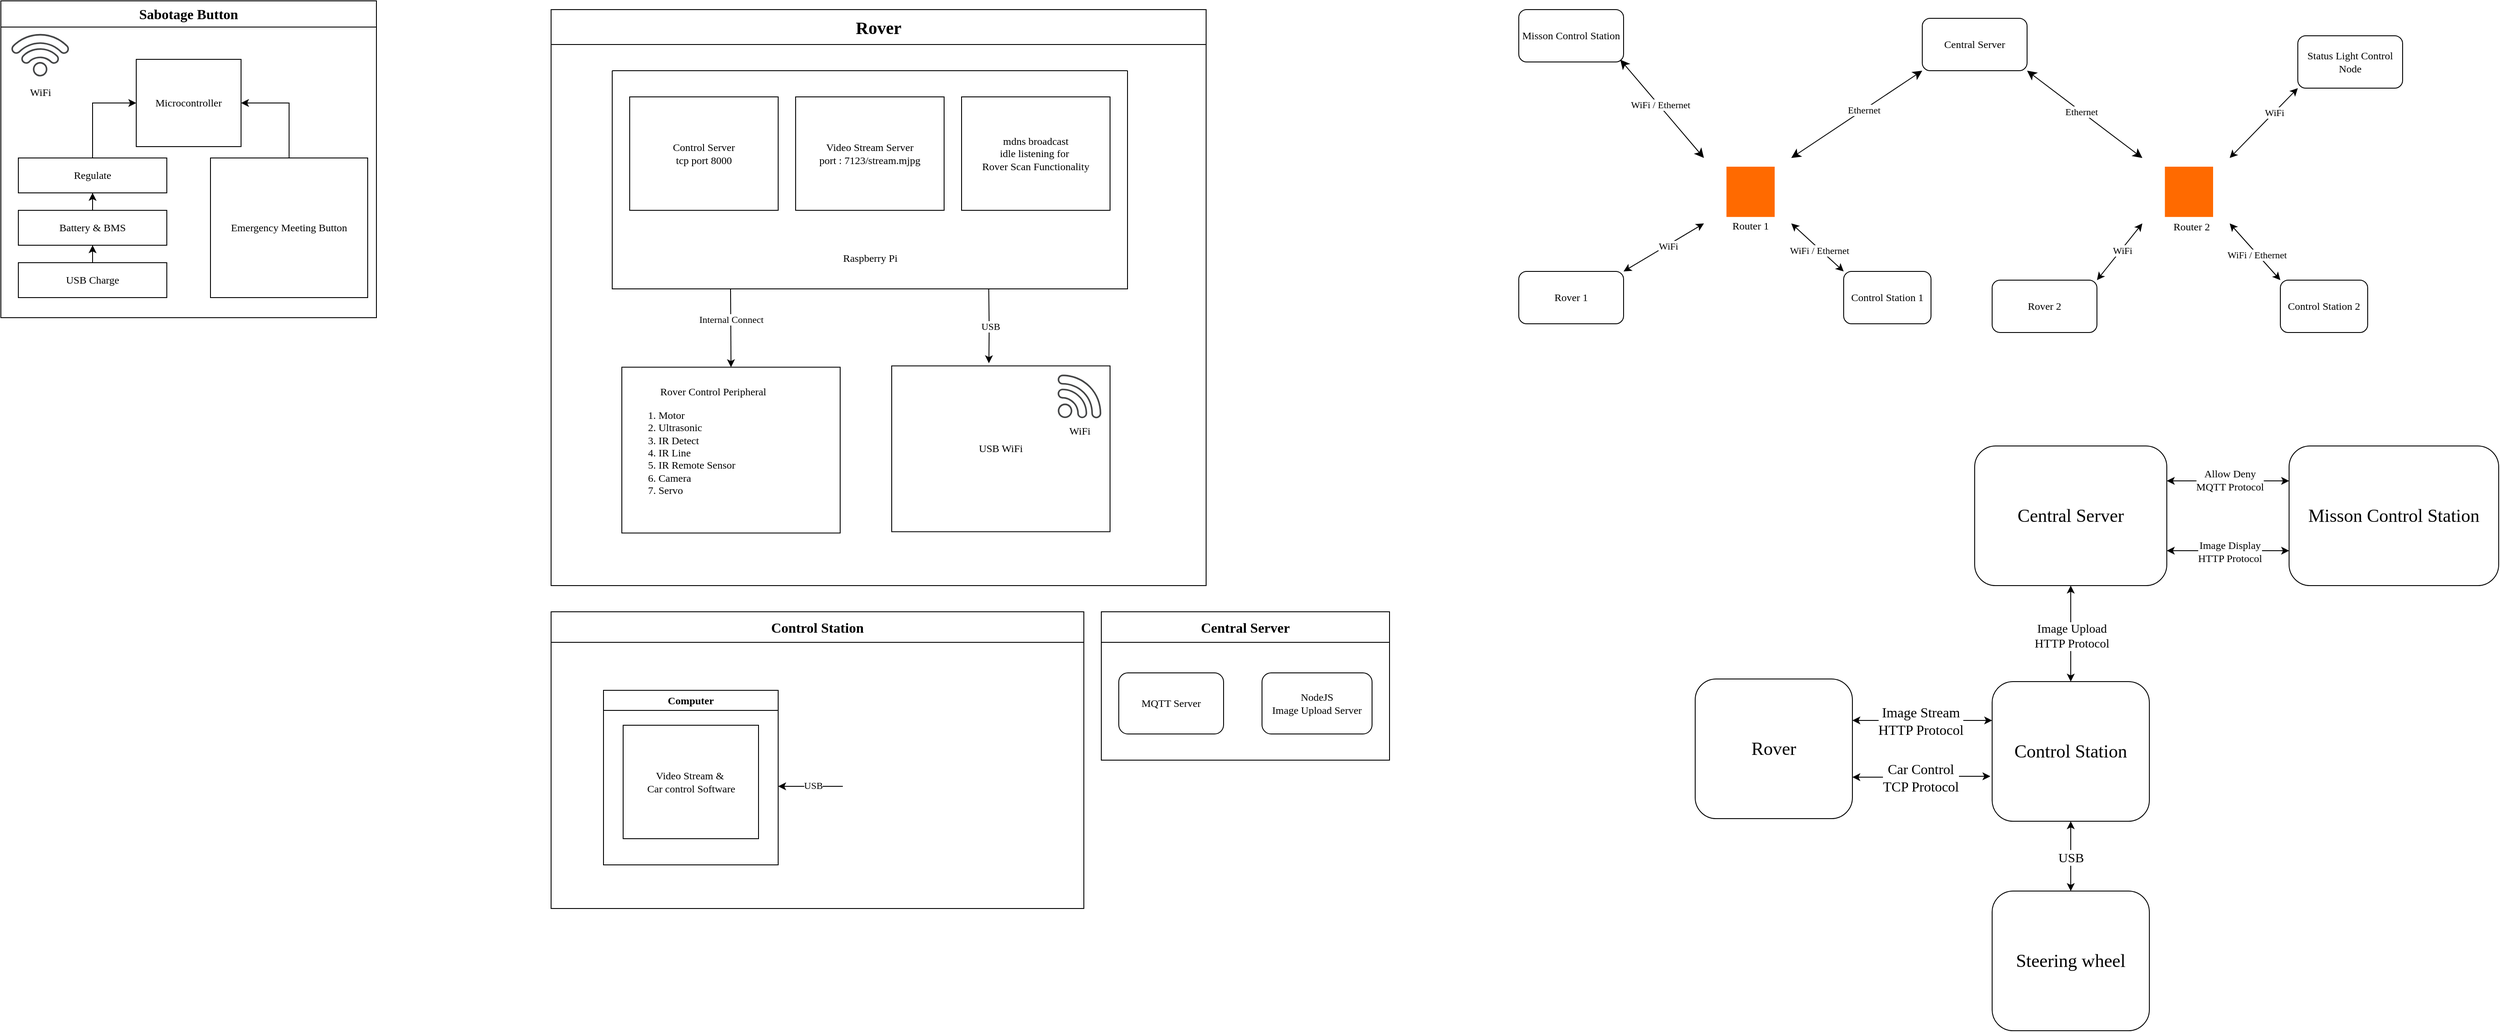 <mxfile version="26.0.9">
  <diagram name="Overview" id="UhRu1boo0Z9T6AX8Ht3w">
    <mxGraphModel dx="3324" dy="573" grid="1" gridSize="10" guides="1" tooltips="1" connect="1" arrows="1" fold="1" page="1" pageScale="1" pageWidth="2336" pageHeight="1654" math="0" shadow="0">
      <root>
        <mxCell id="0" />
        <mxCell id="1" parent="0" />
        <mxCell id="oR2cxEqv1MCWyZYLTyET-2" value="&lt;font style=&quot;font-size: 20px;&quot;&gt;Rover&lt;/font&gt;" style="swimlane;whiteSpace=wrap;html=1;startSize=40;fontFamily=Niramit;" parent="1" vertex="1">
          <mxGeometry x="60" y="60" width="750" height="660" as="geometry" />
        </mxCell>
        <mxCell id="oR2cxEqv1MCWyZYLTyET-6" value="Control Server&lt;div&gt;tcp port 8000&lt;/div&gt;" style="rounded=0;whiteSpace=wrap;html=1;fontFamily=Niramit;" parent="oR2cxEqv1MCWyZYLTyET-2" vertex="1">
          <mxGeometry x="90" y="100" width="170" height="130" as="geometry" />
        </mxCell>
        <mxCell id="oR2cxEqv1MCWyZYLTyET-8" value="Video Stream Server&lt;div&gt;port : 7123/stream.mjpg&lt;/div&gt;" style="rounded=0;whiteSpace=wrap;html=1;fontFamily=Niramit;" parent="oR2cxEqv1MCWyZYLTyET-2" vertex="1">
          <mxGeometry x="280" y="100" width="170" height="130" as="geometry" />
        </mxCell>
        <mxCell id="oR2cxEqv1MCWyZYLTyET-9" value="mdns broadcast&lt;div&gt;idle listening for&amp;nbsp;&lt;/div&gt;&lt;div&gt;Rover Scan Functionality&lt;/div&gt;" style="rounded=0;whiteSpace=wrap;html=1;fontFamily=Niramit;" parent="oR2cxEqv1MCWyZYLTyET-2" vertex="1">
          <mxGeometry x="470" y="100" width="170" height="130" as="geometry" />
        </mxCell>
        <mxCell id="oR2cxEqv1MCWyZYLTyET-14" style="edgeStyle=orthogonalEdgeStyle;rounded=0;orthogonalLoop=1;jettySize=auto;html=1;entryX=0.5;entryY=0;entryDx=0;entryDy=0;exitX=0.111;exitY=1.001;exitDx=0;exitDy=0;exitPerimeter=0;fontFamily=Niramit;" parent="oR2cxEqv1MCWyZYLTyET-2" target="oR2cxEqv1MCWyZYLTyET-13" edge="1">
          <mxGeometry relative="1" as="geometry">
            <mxPoint x="205.49" y="320" as="sourcePoint" />
          </mxGeometry>
        </mxCell>
        <mxCell id="oR2cxEqv1MCWyZYLTyET-15" value="Internal Connect" style="edgeLabel;html=1;align=center;verticalAlign=middle;resizable=0;points=[];fontFamily=Niramit;" parent="oR2cxEqv1MCWyZYLTyET-14" vertex="1" connectable="0">
          <mxGeometry x="-0.227" relative="1" as="geometry">
            <mxPoint as="offset" />
          </mxGeometry>
        </mxCell>
        <mxCell id="oR2cxEqv1MCWyZYLTyET-11" value="" style="swimlane;startSize=0;fontFamily=Niramit;" parent="oR2cxEqv1MCWyZYLTyET-2" vertex="1">
          <mxGeometry x="70" y="70" width="590" height="250" as="geometry" />
        </mxCell>
        <mxCell id="oR2cxEqv1MCWyZYLTyET-12" value="Raspberry Pi" style="text;html=1;align=center;verticalAlign=middle;resizable=0;points=[];autosize=1;strokeColor=none;fillColor=none;fontFamily=Niramit;" parent="oR2cxEqv1MCWyZYLTyET-11" vertex="1">
          <mxGeometry x="250" y="200" width="90" height="30" as="geometry" />
        </mxCell>
        <mxCell id="oR2cxEqv1MCWyZYLTyET-13" value="&lt;div&gt;&lt;br&gt;&lt;/div&gt;&amp;nbsp; &amp;nbsp; &amp;nbsp; &amp;nbsp; &amp;nbsp; &amp;nbsp; &amp;nbsp; Rover Control Peripheral&lt;div&gt;&lt;ol&gt;&lt;li style=&quot;&quot;&gt;Motor&lt;/li&gt;&lt;li style=&quot;&quot;&gt;Ultrasonic&lt;/li&gt;&lt;li style=&quot;&quot;&gt;IR Detect&lt;/li&gt;&lt;li style=&quot;&quot;&gt;IR Line&lt;/li&gt;&lt;li style=&quot;&quot;&gt;IR Remote Sensor&lt;/li&gt;&lt;li style=&quot;&quot;&gt;Camera&lt;/li&gt;&lt;li style=&quot;&quot;&gt;Servo&lt;/li&gt;&lt;/ol&gt;&lt;/div&gt;" style="rounded=0;whiteSpace=wrap;html=1;align=left;fontFamily=Niramit;verticalAlign=top;" parent="oR2cxEqv1MCWyZYLTyET-2" vertex="1">
          <mxGeometry x="81" y="409.75" width="250" height="190" as="geometry" />
        </mxCell>
        <mxCell id="oR2cxEqv1MCWyZYLTyET-16" value="USB WiFi" style="rounded=0;whiteSpace=wrap;html=1;align=center;fontFamily=Niramit;verticalAlign=middle;imageAspect=1;android:paddingTop=20;labelPadding=0;" parent="oR2cxEqv1MCWyZYLTyET-2" vertex="1">
          <mxGeometry x="390" y="408.25" width="250" height="190" as="geometry" />
        </mxCell>
        <mxCell id="oR2cxEqv1MCWyZYLTyET-17" style="edgeStyle=orthogonalEdgeStyle;rounded=0;orthogonalLoop=1;jettySize=auto;html=1;entryX=0.445;entryY=-0.016;entryDx=0;entryDy=0;entryPerimeter=0;exitX=0.629;exitY=1.007;exitDx=0;exitDy=0;exitPerimeter=0;fontFamily=Niramit;" parent="oR2cxEqv1MCWyZYLTyET-2" target="oR2cxEqv1MCWyZYLTyET-16" edge="1">
          <mxGeometry relative="1" as="geometry">
            <mxPoint x="501.11" y="320" as="sourcePoint" />
          </mxGeometry>
        </mxCell>
        <mxCell id="oR2cxEqv1MCWyZYLTyET-18" value="USB" style="edgeLabel;html=1;align=center;verticalAlign=middle;resizable=0;points=[];fontFamily=Niramit;" parent="oR2cxEqv1MCWyZYLTyET-17" vertex="1" connectable="0">
          <mxGeometry x="-0.03" y="1" relative="1" as="geometry">
            <mxPoint y="1" as="offset" />
          </mxGeometry>
        </mxCell>
        <mxCell id="oR2cxEqv1MCWyZYLTyET-19" value="" style="sketch=0;pointerEvents=1;shadow=0;dashed=0;html=1;strokeColor=none;fillColor=#434445;aspect=fixed;labelPosition=center;verticalLabelPosition=bottom;verticalAlign=top;align=center;outlineConnect=0;shape=mxgraph.vvd.wi_fi;fontFamily=Niramit;" parent="oR2cxEqv1MCWyZYLTyET-2" vertex="1">
          <mxGeometry x="580" y="418.25" width="50" height="50" as="geometry" />
        </mxCell>
        <mxCell id="oR2cxEqv1MCWyZYLTyET-21" value="WiFi" style="text;html=1;align=center;verticalAlign=middle;resizable=0;points=[];autosize=1;strokeColor=none;fillColor=none;fontFamily=Niramit;" parent="oR2cxEqv1MCWyZYLTyET-2" vertex="1">
          <mxGeometry x="580" y="468.25" width="50" height="30" as="geometry" />
        </mxCell>
        <mxCell id="hHd1IVIm0wkha_epQA3C-38" value="" style="edgeStyle=none;orthogonalLoop=1;jettySize=auto;html=1;rounded=0;exitX=1;exitY=0;exitDx=0;exitDy=0;entryX=0;entryY=0.75;entryDx=0;entryDy=0;startArrow=classic;startFill=1;fontFamily=Niramit;" parent="1" source="hHd1IVIm0wkha_epQA3C-75" target="hHd1IVIm0wkha_epQA3C-60" edge="1">
          <mxGeometry width="100" relative="1" as="geometry">
            <mxPoint x="1110" y="420" as="sourcePoint" />
            <mxPoint x="1340" y="320" as="targetPoint" />
            <Array as="points" />
          </mxGeometry>
        </mxCell>
        <mxCell id="hHd1IVIm0wkha_epQA3C-39" value="WiFi" style="edgeLabel;html=1;align=center;verticalAlign=middle;resizable=0;points=[];fontFamily=Niramit;" parent="hHd1IVIm0wkha_epQA3C-38" vertex="1" connectable="0">
          <mxGeometry x="0.083" y="-1" relative="1" as="geometry">
            <mxPoint as="offset" />
          </mxGeometry>
        </mxCell>
        <mxCell id="hHd1IVIm0wkha_epQA3C-40" value="" style="edgeStyle=none;orthogonalLoop=1;jettySize=auto;html=1;rounded=0;exitX=1;exitY=0.75;exitDx=0;exitDy=0;entryX=0;entryY=0;entryDx=0;entryDy=0;startArrow=classic;startFill=1;fontFamily=Niramit;" parent="1" source="hHd1IVIm0wkha_epQA3C-60" target="hHd1IVIm0wkha_epQA3C-87" edge="1">
          <mxGeometry width="100" relative="1" as="geometry">
            <mxPoint x="1497.28" y="316" as="sourcePoint" />
            <mxPoint x="1700" y="410" as="targetPoint" />
            <Array as="points" />
          </mxGeometry>
        </mxCell>
        <mxCell id="hHd1IVIm0wkha_epQA3C-41" value="WiFi / Ethernet" style="edgeLabel;html=1;align=center;verticalAlign=middle;resizable=0;points=[];fontFamily=Niramit;" parent="hHd1IVIm0wkha_epQA3C-40" vertex="1" connectable="0">
          <mxGeometry x="0.083" y="-1" relative="1" as="geometry">
            <mxPoint as="offset" />
          </mxGeometry>
        </mxCell>
        <mxCell id="hHd1IVIm0wkha_epQA3C-60" value="" style="swimlane;startSize=0;strokeColor=none;fontFamily=Niramit;" parent="1" vertex="1">
          <mxGeometry x="1380" y="230" width="100" height="100" as="geometry" />
        </mxCell>
        <mxCell id="hHd1IVIm0wkha_epQA3C-61" value="Router 1" style="text;html=1;align=center;verticalAlign=middle;resizable=0;points=[];autosize=1;strokeColor=none;fillColor=none;fontFamily=Niramit;" parent="hHd1IVIm0wkha_epQA3C-60" vertex="1">
          <mxGeometry x="18.4" y="63.0" width="70" height="30" as="geometry" />
        </mxCell>
        <mxCell id="hHd1IVIm0wkha_epQA3C-58" value="" style="points=[];aspect=fixed;html=1;align=center;shadow=0;dashed=0;fillColor=#FF6A00;strokeColor=none;shape=mxgraph.alibaba_cloud.router;fontFamily=Niramit;" parent="hHd1IVIm0wkha_epQA3C-60" vertex="1">
          <mxGeometry x="25.8" y="10" width="55.2" height="57.6" as="geometry" />
        </mxCell>
        <mxCell id="hHd1IVIm0wkha_epQA3C-62" value="Sabotage Button" style="swimlane;whiteSpace=wrap;html=1;fontFamily=Niramit;startSize=30;fontSize=16;" parent="1" vertex="1">
          <mxGeometry x="-570" y="50" width="430" height="363" as="geometry" />
        </mxCell>
        <mxCell id="hHd1IVIm0wkha_epQA3C-63" value="" style="sketch=0;pointerEvents=1;shadow=0;dashed=0;html=1;strokeColor=none;fillColor=#434445;aspect=fixed;labelPosition=center;verticalLabelPosition=bottom;verticalAlign=top;align=center;outlineConnect=0;shape=mxgraph.vvd.wi_fi;rotation=-45;fontFamily=Niramit;" parent="hHd1IVIm0wkha_epQA3C-62" vertex="1">
          <mxGeometry x="20" y="30" width="50" height="50" as="geometry" />
        </mxCell>
        <mxCell id="hHd1IVIm0wkha_epQA3C-64" value="Microcontroller" style="whiteSpace=wrap;html=1;fontFamily=Niramit;" parent="hHd1IVIm0wkha_epQA3C-62" vertex="1">
          <mxGeometry x="155" y="67" width="120" height="100" as="geometry" />
        </mxCell>
        <mxCell id="hHd1IVIm0wkha_epQA3C-65" style="edgeStyle=orthogonalEdgeStyle;rounded=0;orthogonalLoop=1;jettySize=auto;html=1;entryX=0.5;entryY=1;entryDx=0;entryDy=0;fontFamily=Niramit;" parent="hHd1IVIm0wkha_epQA3C-62" source="hHd1IVIm0wkha_epQA3C-66" target="hHd1IVIm0wkha_epQA3C-68" edge="1">
          <mxGeometry relative="1" as="geometry" />
        </mxCell>
        <mxCell id="hHd1IVIm0wkha_epQA3C-66" value="USB Charge" style="whiteSpace=wrap;html=1;fontFamily=Niramit;" parent="hHd1IVIm0wkha_epQA3C-62" vertex="1">
          <mxGeometry x="20" y="300" width="170" height="40" as="geometry" />
        </mxCell>
        <mxCell id="hHd1IVIm0wkha_epQA3C-67" style="edgeStyle=orthogonalEdgeStyle;rounded=0;orthogonalLoop=1;jettySize=auto;html=1;entryX=0.5;entryY=1;entryDx=0;entryDy=0;fontFamily=Niramit;" parent="hHd1IVIm0wkha_epQA3C-62" source="hHd1IVIm0wkha_epQA3C-68" target="hHd1IVIm0wkha_epQA3C-70" edge="1">
          <mxGeometry relative="1" as="geometry" />
        </mxCell>
        <mxCell id="hHd1IVIm0wkha_epQA3C-68" value="Battery &amp;amp; BMS" style="whiteSpace=wrap;html=1;fontFamily=Niramit;" parent="hHd1IVIm0wkha_epQA3C-62" vertex="1">
          <mxGeometry x="20" y="240" width="170" height="40" as="geometry" />
        </mxCell>
        <mxCell id="hHd1IVIm0wkha_epQA3C-69" style="edgeStyle=orthogonalEdgeStyle;rounded=0;orthogonalLoop=1;jettySize=auto;html=1;entryX=0;entryY=0.5;entryDx=0;entryDy=0;fontFamily=Niramit;" parent="hHd1IVIm0wkha_epQA3C-62" source="hHd1IVIm0wkha_epQA3C-70" target="hHd1IVIm0wkha_epQA3C-64" edge="1">
          <mxGeometry relative="1" as="geometry" />
        </mxCell>
        <mxCell id="hHd1IVIm0wkha_epQA3C-70" value="Regulate" style="whiteSpace=wrap;html=1;fontFamily=Niramit;" parent="hHd1IVIm0wkha_epQA3C-62" vertex="1">
          <mxGeometry x="20" y="180" width="170" height="40" as="geometry" />
        </mxCell>
        <mxCell id="hHd1IVIm0wkha_epQA3C-71" style="edgeStyle=orthogonalEdgeStyle;rounded=0;orthogonalLoop=1;jettySize=auto;html=1;entryX=1;entryY=0.5;entryDx=0;entryDy=0;fontFamily=Niramit;" parent="hHd1IVIm0wkha_epQA3C-62" source="hHd1IVIm0wkha_epQA3C-72" target="hHd1IVIm0wkha_epQA3C-64" edge="1">
          <mxGeometry relative="1" as="geometry" />
        </mxCell>
        <mxCell id="hHd1IVIm0wkha_epQA3C-72" value="Emergency Meeting Button" style="whiteSpace=wrap;html=1;fontFamily=Niramit;" parent="hHd1IVIm0wkha_epQA3C-62" vertex="1">
          <mxGeometry x="240" y="180" width="180" height="160" as="geometry" />
        </mxCell>
        <mxCell id="hHd1IVIm0wkha_epQA3C-73" value="WiFi" style="text;html=1;align=center;verticalAlign=middle;resizable=0;points=[];autosize=1;strokeColor=none;fillColor=none;fontFamily=Niramit;" parent="hHd1IVIm0wkha_epQA3C-62" vertex="1">
          <mxGeometry x="20" y="90" width="50" height="30" as="geometry" />
        </mxCell>
        <mxCell id="hHd1IVIm0wkha_epQA3C-75" value="Rover 1" style="rounded=1;whiteSpace=wrap;html=1;fontFamily=Niramit;" parent="1" vertex="1">
          <mxGeometry x="1168" y="360" width="120" height="60" as="geometry" />
        </mxCell>
        <mxCell id="hHd1IVIm0wkha_epQA3C-80" value="Control&amp;nbsp;&lt;span style=&quot;background-color: initial;&quot;&gt;Station&lt;/span&gt;" style="swimlane;whiteSpace=wrap;html=1;fontFamily=Niramit;startSize=35;fontSize=16;" parent="1" vertex="1">
          <mxGeometry x="60" y="750" width="610" height="340" as="geometry" />
        </mxCell>
        <mxCell id="hHd1IVIm0wkha_epQA3C-83" value="Computer" style="swimlane;whiteSpace=wrap;html=1;fontFamily=Niramit;" parent="hHd1IVIm0wkha_epQA3C-80" vertex="1">
          <mxGeometry x="60" y="90" width="200" height="200" as="geometry" />
        </mxCell>
        <mxCell id="hHd1IVIm0wkha_epQA3C-81" value="Video Stream &amp;amp;&amp;nbsp;&lt;div&gt;Car control Software&lt;/div&gt;" style="whiteSpace=wrap;html=1;fontFamily=Niramit;" parent="hHd1IVIm0wkha_epQA3C-83" vertex="1">
          <mxGeometry x="22.5" y="40" width="155" height="130" as="geometry" />
        </mxCell>
        <mxCell id="hHd1IVIm0wkha_epQA3C-85" style="edgeStyle=orthogonalEdgeStyle;rounded=0;orthogonalLoop=1;jettySize=auto;html=1;fontFamily=Niramit;" parent="hHd1IVIm0wkha_epQA3C-80" source="hHd1IVIm0wkha_epQA3C-84" edge="1">
          <mxGeometry relative="1" as="geometry">
            <mxPoint x="260" y="200" as="targetPoint" />
          </mxGeometry>
        </mxCell>
        <mxCell id="hHd1IVIm0wkha_epQA3C-86" value="USB" style="edgeLabel;html=1;align=center;verticalAlign=middle;resizable=0;points=[];fontFamily=Niramit;" parent="hHd1IVIm0wkha_epQA3C-85" vertex="1" connectable="0">
          <mxGeometry x="-0.071" y="-1" relative="1" as="geometry">
            <mxPoint as="offset" />
          </mxGeometry>
        </mxCell>
        <mxCell id="hHd1IVIm0wkha_epQA3C-84" value="" style="shape=image;verticalLabelPosition=bottom;labelBackgroundColor=default;verticalAlign=top;aspect=fixed;imageAspect=0;image=https://resource.logitechg.com/d_transparent.gif/content/dam/gaming/en/products/drivingforce/g920-gallery-3-2.png;fontFamily=Niramit;" parent="hHd1IVIm0wkha_epQA3C-80" vertex="1">
          <mxGeometry x="334" y="115" width="226.67" height="170" as="geometry" />
        </mxCell>
        <mxCell id="hHd1IVIm0wkha_epQA3C-87" value="Control Station 1" style="rounded=1;whiteSpace=wrap;html=1;fontFamily=Niramit;" parent="1" vertex="1">
          <mxGeometry x="1540" y="360" width="100" height="60" as="geometry" />
        </mxCell>
        <mxCell id="hHd1IVIm0wkha_epQA3C-97" value="" style="edgeStyle=none;orthogonalLoop=1;jettySize=auto;html=1;rounded=0;exitX=1;exitY=0;exitDx=0;exitDy=0;entryX=0;entryY=0.75;entryDx=0;entryDy=0;startArrow=classic;startFill=1;fontFamily=Niramit;" parent="1" source="hHd1IVIm0wkha_epQA3C-104" target="hHd1IVIm0wkha_epQA3C-101" edge="1">
          <mxGeometry width="100" relative="1" as="geometry">
            <mxPoint x="1612" y="420" as="sourcePoint" />
            <mxPoint x="1842" y="320" as="targetPoint" />
            <Array as="points" />
          </mxGeometry>
        </mxCell>
        <mxCell id="hHd1IVIm0wkha_epQA3C-98" value="WiFi" style="edgeLabel;html=1;align=center;verticalAlign=middle;resizable=0;points=[];fontFamily=Niramit;" parent="hHd1IVIm0wkha_epQA3C-97" vertex="1" connectable="0">
          <mxGeometry x="0.083" y="-1" relative="1" as="geometry">
            <mxPoint as="offset" />
          </mxGeometry>
        </mxCell>
        <mxCell id="hHd1IVIm0wkha_epQA3C-99" value="" style="edgeStyle=none;orthogonalLoop=1;jettySize=auto;html=1;rounded=0;exitX=1;exitY=0.75;exitDx=0;exitDy=0;entryX=0;entryY=0;entryDx=0;entryDy=0;startArrow=classic;startFill=1;fontFamily=Niramit;" parent="1" source="hHd1IVIm0wkha_epQA3C-101" target="hHd1IVIm0wkha_epQA3C-105" edge="1">
          <mxGeometry width="100" relative="1" as="geometry">
            <mxPoint x="1999.28" y="316" as="sourcePoint" />
            <mxPoint x="2202" y="410" as="targetPoint" />
            <Array as="points" />
          </mxGeometry>
        </mxCell>
        <mxCell id="hHd1IVIm0wkha_epQA3C-100" value="WiFi / Ethernet" style="edgeLabel;html=1;align=center;verticalAlign=middle;resizable=0;points=[];fontFamily=Niramit;" parent="hHd1IVIm0wkha_epQA3C-99" vertex="1" connectable="0">
          <mxGeometry x="0.083" y="-1" relative="1" as="geometry">
            <mxPoint as="offset" />
          </mxGeometry>
        </mxCell>
        <mxCell id="hHd1IVIm0wkha_epQA3C-101" value="" style="swimlane;startSize=0;strokeColor=none;fontFamily=Niramit;" parent="1" vertex="1">
          <mxGeometry x="1882" y="230" width="100" height="100" as="geometry" />
        </mxCell>
        <mxCell id="hHd1IVIm0wkha_epQA3C-102" value="Router 2" style="text;html=1;align=center;verticalAlign=middle;resizable=0;points=[];autosize=1;strokeColor=none;fillColor=none;fontFamily=Niramit;" parent="hHd1IVIm0wkha_epQA3C-101" vertex="1">
          <mxGeometry x="21" y="64.0" width="70" height="30" as="geometry" />
        </mxCell>
        <mxCell id="hHd1IVIm0wkha_epQA3C-103" value="" style="points=[];aspect=fixed;html=1;align=center;shadow=0;dashed=0;fillColor=#FF6A00;strokeColor=none;shape=mxgraph.alibaba_cloud.router;fontFamily=Niramit;" parent="hHd1IVIm0wkha_epQA3C-101" vertex="1">
          <mxGeometry x="25.8" y="10" width="55.2" height="57.6" as="geometry" />
        </mxCell>
        <mxCell id="hHd1IVIm0wkha_epQA3C-104" value="Rover 2" style="rounded=1;whiteSpace=wrap;html=1;fontFamily=Niramit;" parent="1" vertex="1">
          <mxGeometry x="1710" y="370" width="120" height="60" as="geometry" />
        </mxCell>
        <mxCell id="hHd1IVIm0wkha_epQA3C-105" value="Control Station 2" style="rounded=1;whiteSpace=wrap;html=1;fontFamily=Niramit;" parent="1" vertex="1">
          <mxGeometry x="2040" y="370" width="100" height="60" as="geometry" />
        </mxCell>
        <mxCell id="hHd1IVIm0wkha_epQA3C-106" value="Central Server" style="swimlane;whiteSpace=wrap;html=1;fontFamily=Niramit;startSize=35;fontSize=16;" parent="1" vertex="1">
          <mxGeometry x="690" y="750" width="330" height="170" as="geometry" />
        </mxCell>
        <mxCell id="hHd1IVIm0wkha_epQA3C-112" value="MQTT Server" style="rounded=1;whiteSpace=wrap;html=1;fontFamily=Niramit;" parent="hHd1IVIm0wkha_epQA3C-106" vertex="1">
          <mxGeometry x="20" y="70" width="120" height="70" as="geometry" />
        </mxCell>
        <mxCell id="hHd1IVIm0wkha_epQA3C-114" value="NodeJS&lt;div&gt;Image Upload Server&lt;/div&gt;" style="rounded=1;whiteSpace=wrap;html=1;fontFamily=Niramit;" parent="hHd1IVIm0wkha_epQA3C-106" vertex="1">
          <mxGeometry x="184" y="70" width="126" height="70" as="geometry" />
        </mxCell>
        <mxCell id="hHd1IVIm0wkha_epQA3C-115" value="Central Server" style="rounded=1;whiteSpace=wrap;html=1;fontFamily=Niramit;" parent="1" vertex="1">
          <mxGeometry x="1630" y="70" width="120" height="60" as="geometry" />
        </mxCell>
        <mxCell id="hHd1IVIm0wkha_epQA3C-117" value="" style="edgeStyle=none;orthogonalLoop=1;jettySize=auto;html=1;endArrow=classic;startArrow=classic;endSize=8;startSize=8;rounded=0;exitX=1;exitY=0;exitDx=0;exitDy=0;entryX=0;entryY=1;entryDx=0;entryDy=0;fontFamily=Niramit;" parent="1" source="hHd1IVIm0wkha_epQA3C-60" target="hHd1IVIm0wkha_epQA3C-115" edge="1">
          <mxGeometry width="100" relative="1" as="geometry">
            <mxPoint x="1520" y="180" as="sourcePoint" />
            <mxPoint x="1620" y="180" as="targetPoint" />
            <Array as="points" />
          </mxGeometry>
        </mxCell>
        <mxCell id="hHd1IVIm0wkha_epQA3C-120" value="&lt;span style=&quot;&quot;&gt;Ethernet&lt;/span&gt;" style="edgeLabel;html=1;align=center;verticalAlign=middle;resizable=0;points=[];fontFamily=Niramit;" parent="hHd1IVIm0wkha_epQA3C-117" vertex="1" connectable="0">
          <mxGeometry x="0.106" relative="1" as="geometry">
            <mxPoint as="offset" />
          </mxGeometry>
        </mxCell>
        <mxCell id="hHd1IVIm0wkha_epQA3C-118" value="" style="edgeStyle=none;orthogonalLoop=1;jettySize=auto;html=1;endArrow=classic;startArrow=classic;endSize=8;startSize=8;rounded=0;entryX=0;entryY=0;entryDx=0;entryDy=0;exitX=1;exitY=1;exitDx=0;exitDy=0;fontFamily=Niramit;" parent="1" source="hHd1IVIm0wkha_epQA3C-115" target="hHd1IVIm0wkha_epQA3C-101" edge="1">
          <mxGeometry width="100" relative="1" as="geometry">
            <mxPoint x="1740" y="200" as="sourcePoint" />
            <mxPoint x="1840" y="200" as="targetPoint" />
            <Array as="points" />
          </mxGeometry>
        </mxCell>
        <mxCell id="hHd1IVIm0wkha_epQA3C-119" value="&lt;span style=&quot;&quot;&gt;Ethernet&lt;/span&gt;" style="edgeLabel;html=1;align=center;verticalAlign=middle;resizable=0;points=[];fontFamily=Niramit;" parent="hHd1IVIm0wkha_epQA3C-118" vertex="1" connectable="0">
          <mxGeometry x="-0.072" relative="1" as="geometry">
            <mxPoint as="offset" />
          </mxGeometry>
        </mxCell>
        <mxCell id="hHd1IVIm0wkha_epQA3C-121" value="Status Light Control Node" style="rounded=1;whiteSpace=wrap;html=1;fontFamily=Niramit;" parent="1" vertex="1">
          <mxGeometry x="2060" y="90" width="120" height="60" as="geometry" />
        </mxCell>
        <mxCell id="hHd1IVIm0wkha_epQA3C-122" value="" style="edgeStyle=none;orthogonalLoop=1;jettySize=auto;html=1;rounded=0;exitX=1;exitY=0;exitDx=0;exitDy=0;entryX=0;entryY=1;entryDx=0;entryDy=0;startArrow=classic;startFill=1;fontFamily=Niramit;" parent="1" source="hHd1IVIm0wkha_epQA3C-101" target="hHd1IVIm0wkha_epQA3C-121" edge="1">
          <mxGeometry width="100" relative="1" as="geometry">
            <mxPoint x="1980" y="220" as="sourcePoint" />
            <mxPoint x="2080" y="220" as="targetPoint" />
            <Array as="points" />
          </mxGeometry>
        </mxCell>
        <mxCell id="hHd1IVIm0wkha_epQA3C-123" value="WiFi" style="edgeLabel;html=1;align=center;verticalAlign=middle;resizable=0;points=[];fontFamily=Niramit;" parent="hHd1IVIm0wkha_epQA3C-122" vertex="1" connectable="0">
          <mxGeometry x="0.302" relative="1" as="geometry">
            <mxPoint as="offset" />
          </mxGeometry>
        </mxCell>
        <mxCell id="hHd1IVIm0wkha_epQA3C-124" value="Misson Control Station" style="rounded=1;whiteSpace=wrap;html=1;fontFamily=Niramit;" parent="1" vertex="1">
          <mxGeometry x="1168" y="60" width="120" height="60" as="geometry" />
        </mxCell>
        <mxCell id="hHd1IVIm0wkha_epQA3C-125" value="" style="edgeStyle=none;orthogonalLoop=1;jettySize=auto;html=1;endArrow=classic;startArrow=classic;endSize=8;startSize=8;rounded=0;exitX=0.968;exitY=0.955;exitDx=0;exitDy=0;exitPerimeter=0;entryX=0;entryY=0;entryDx=0;entryDy=0;fontFamily=Niramit;" parent="1" source="hHd1IVIm0wkha_epQA3C-124" target="hHd1IVIm0wkha_epQA3C-60" edge="1">
          <mxGeometry width="100" relative="1" as="geometry">
            <mxPoint x="1330" y="140" as="sourcePoint" />
            <mxPoint x="1430" y="140" as="targetPoint" />
            <Array as="points" />
          </mxGeometry>
        </mxCell>
        <mxCell id="vm62P0ihEN3N86-6UVHa-1" value="WiFi / Ethernet" style="edgeLabel;html=1;align=center;verticalAlign=middle;resizable=0;points=[];fontFamily=Niramit;" vertex="1" connectable="0" parent="hHd1IVIm0wkha_epQA3C-125">
          <mxGeometry x="-0.075" y="1" relative="1" as="geometry">
            <mxPoint as="offset" />
          </mxGeometry>
        </mxCell>
        <mxCell id="vm62P0ihEN3N86-6UVHa-9" style="edgeStyle=orthogonalEdgeStyle;rounded=0;orthogonalLoop=1;jettySize=auto;html=1;entryX=0.5;entryY=0;entryDx=0;entryDy=0;startArrow=classic;startFill=1;fontFamily=K2D;" edge="1" parent="1" source="vm62P0ihEN3N86-6UVHa-6" target="vm62P0ihEN3N86-6UVHa-8">
          <mxGeometry relative="1" as="geometry" />
        </mxCell>
        <mxCell id="vm62P0ihEN3N86-6UVHa-10" value="USB" style="edgeLabel;html=1;align=center;verticalAlign=middle;resizable=0;points=[];fontSize=15;fontFamily=K2D;" vertex="1" connectable="0" parent="vm62P0ihEN3N86-6UVHa-9">
          <mxGeometry x="0.008" relative="1" as="geometry">
            <mxPoint as="offset" />
          </mxGeometry>
        </mxCell>
        <mxCell id="vm62P0ihEN3N86-6UVHa-6" value="Control Station" style="rounded=1;whiteSpace=wrap;html=1;fontFamily=K2D;fontSize=21;" vertex="1" parent="1">
          <mxGeometry x="1710" y="830" width="180" height="160" as="geometry" />
        </mxCell>
        <mxCell id="vm62P0ihEN3N86-6UVHa-8" value="&lt;span style=&quot;font-kerning: none;&quot; class=&quot;OYPEnA font-feature-liga-off font-feature-clig-off font-feature-calt-off text-decoration-none text-strikethrough-none&quot;&gt;Steering wheel&lt;/span&gt;" style="rounded=1;whiteSpace=wrap;html=1;fontFamily=K2D;fontSize=21;fontStyle=0" vertex="1" parent="1">
          <mxGeometry x="1710" y="1070" width="180" height="160" as="geometry" />
        </mxCell>
        <mxCell id="vm62P0ihEN3N86-6UVHa-19" style="edgeStyle=orthogonalEdgeStyle;rounded=0;orthogonalLoop=1;jettySize=auto;html=1;startArrow=classic;startFill=1;exitX=0.5;exitY=1;exitDx=0;exitDy=0;" edge="1" parent="1" source="vm62P0ihEN3N86-6UVHa-17" target="vm62P0ihEN3N86-6UVHa-6">
          <mxGeometry relative="1" as="geometry">
            <mxPoint x="1840" y="830" as="targetPoint" />
            <Array as="points" />
          </mxGeometry>
        </mxCell>
        <mxCell id="vm62P0ihEN3N86-6UVHa-21" value="Image Upload&lt;div&gt;HTTP Protocol&lt;/div&gt;" style="edgeLabel;html=1;align=center;verticalAlign=middle;resizable=0;points=[];fontFamily=K2D;fontSize=14;" vertex="1" connectable="0" parent="vm62P0ihEN3N86-6UVHa-19">
          <mxGeometry x="0.054" y="1" relative="1" as="geometry">
            <mxPoint as="offset" />
          </mxGeometry>
        </mxCell>
        <mxCell id="vm62P0ihEN3N86-6UVHa-17" value="Central Server" style="rounded=1;whiteSpace=wrap;html=1;fontFamily=K2D;fontSize=21;" vertex="1" parent="1">
          <mxGeometry x="1690" y="560" width="220" height="160" as="geometry" />
        </mxCell>
        <mxCell id="vm62P0ihEN3N86-6UVHa-26" value="Rover" style="rounded=1;whiteSpace=wrap;html=1;fontFamily=K2D;fontSize=21;" vertex="1" parent="1">
          <mxGeometry x="1370" y="827" width="180" height="160" as="geometry" />
        </mxCell>
        <mxCell id="vm62P0ihEN3N86-6UVHa-27" style="edgeStyle=orthogonalEdgeStyle;rounded=0;orthogonalLoop=1;jettySize=auto;html=1;entryX=0;entryY=0.25;entryDx=0;entryDy=0;startArrow=classic;startFill=1;fontFamily=K2D;" edge="1" parent="1">
          <mxGeometry relative="1" as="geometry">
            <mxPoint x="1550" y="874.5" as="sourcePoint" />
            <Array as="points">
              <mxPoint x="1610" y="874.5" />
              <mxPoint x="1610" y="874.5" />
            </Array>
            <mxPoint x="1710" y="874.5" as="targetPoint" />
          </mxGeometry>
        </mxCell>
        <mxCell id="vm62P0ihEN3N86-6UVHa-28" value="Image Stream&lt;div&gt;HTTP Protocol&lt;/div&gt;" style="edgeLabel;html=1;align=center;verticalAlign=middle;resizable=0;points=[];fontSize=16;fontFamily=K2D;" vertex="1" connectable="0" parent="vm62P0ihEN3N86-6UVHa-27">
          <mxGeometry x="-0.273" y="-1" relative="1" as="geometry">
            <mxPoint x="20" y="-1" as="offset" />
          </mxGeometry>
        </mxCell>
        <mxCell id="vm62P0ihEN3N86-6UVHa-29" style="edgeStyle=orthogonalEdgeStyle;rounded=0;orthogonalLoop=1;jettySize=auto;html=1;entryX=-0.01;entryY=0.653;entryDx=0;entryDy=0;startArrow=classic;startFill=1;entryPerimeter=0;fontFamily=K2D;" edge="1" parent="1">
          <mxGeometry relative="1" as="geometry">
            <mxPoint x="1550" y="939.5" as="sourcePoint" />
            <Array as="points">
              <mxPoint x="1660" y="938.5" />
            </Array>
            <mxPoint x="1708" y="938.5" as="targetPoint" />
          </mxGeometry>
        </mxCell>
        <mxCell id="vm62P0ihEN3N86-6UVHa-30" value="Car Control&lt;div&gt;TCP Protocol&lt;/div&gt;" style="edgeLabel;html=1;align=center;verticalAlign=middle;resizable=0;points=[];fontSize=16;fontFamily=K2D;" vertex="1" connectable="0" parent="vm62P0ihEN3N86-6UVHa-29">
          <mxGeometry x="-0.146" y="2" relative="1" as="geometry">
            <mxPoint x="10" y="2" as="offset" />
          </mxGeometry>
        </mxCell>
        <mxCell id="vm62P0ihEN3N86-6UVHa-34" style="edgeStyle=orthogonalEdgeStyle;rounded=0;orthogonalLoop=1;jettySize=auto;html=1;entryX=1;entryY=0.75;entryDx=0;entryDy=0;startArrow=classic;startFill=1;" edge="1" parent="1" source="vm62P0ihEN3N86-6UVHa-31" target="vm62P0ihEN3N86-6UVHa-17">
          <mxGeometry relative="1" as="geometry">
            <Array as="points">
              <mxPoint x="2010" y="680" />
              <mxPoint x="2010" y="680" />
            </Array>
          </mxGeometry>
        </mxCell>
        <mxCell id="vm62P0ihEN3N86-6UVHa-36" value="Image Display&lt;div&gt;HTTP Protocol&lt;/div&gt;" style="edgeLabel;html=1;align=center;verticalAlign=middle;resizable=0;points=[];fontSize=12;fontFamily=K2D;" vertex="1" connectable="0" parent="vm62P0ihEN3N86-6UVHa-34">
          <mxGeometry x="0.016" y="1" relative="1" as="geometry">
            <mxPoint x="3" as="offset" />
          </mxGeometry>
        </mxCell>
        <mxCell id="vm62P0ihEN3N86-6UVHa-31" value="Misson Control Station" style="rounded=1;whiteSpace=wrap;html=1;fontFamily=Niramit;fontSize=21;" vertex="1" parent="1">
          <mxGeometry x="2050" y="560" width="240" height="160" as="geometry" />
        </mxCell>
        <mxCell id="vm62P0ihEN3N86-6UVHa-33" style="edgeStyle=orthogonalEdgeStyle;rounded=0;orthogonalLoop=1;jettySize=auto;html=1;exitX=0;exitY=0.25;exitDx=0;exitDy=0;startArrow=classic;startFill=1;" edge="1" parent="1" source="vm62P0ihEN3N86-6UVHa-31">
          <mxGeometry relative="1" as="geometry">
            <mxPoint x="1910" y="600" as="targetPoint" />
            <Array as="points">
              <mxPoint x="1910" y="600" />
            </Array>
          </mxGeometry>
        </mxCell>
        <mxCell id="vm62P0ihEN3N86-6UVHa-35" value="Allow Deny&lt;div&gt;MQTT Protocol&lt;/div&gt;" style="edgeLabel;html=1;align=center;verticalAlign=middle;resizable=0;points=[];fontSize=12;fontFamily=K2D;" vertex="1" connectable="0" parent="vm62P0ihEN3N86-6UVHa-33">
          <mxGeometry x="0.146" y="-1" relative="1" as="geometry">
            <mxPoint x="12" as="offset" />
          </mxGeometry>
        </mxCell>
      </root>
    </mxGraphModel>
  </diagram>
</mxfile>
